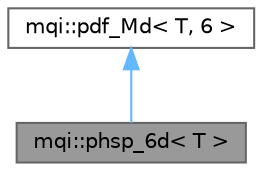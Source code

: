 digraph "mqi::phsp_6d&lt; T &gt;"
{
 // LATEX_PDF_SIZE
  bgcolor="transparent";
  edge [fontname=Helvetica,fontsize=10,labelfontname=Helvetica,labelfontsize=10];
  node [fontname=Helvetica,fontsize=10,shape=box,height=0.2,width=0.4];
  Node1 [id="Node000001",label="mqi::phsp_6d\< T \>",height=0.2,width=0.4,color="gray40", fillcolor="grey60", style="filled", fontcolor="black",tooltip="A 6-dimensional PDF for phase-space variables (x, y, z, x', y', z')."];
  Node2 -> Node1 [id="edge1_Node000001_Node000002",dir="back",color="steelblue1",style="solid",tooltip=" "];
  Node2 [id="Node000002",label="mqi::pdf_Md\< T, 6 \>",height=0.2,width=0.4,color="gray40", fillcolor="white", style="filled",URL="$classmqi_1_1pdf___md.html",tooltip=" "];
}
